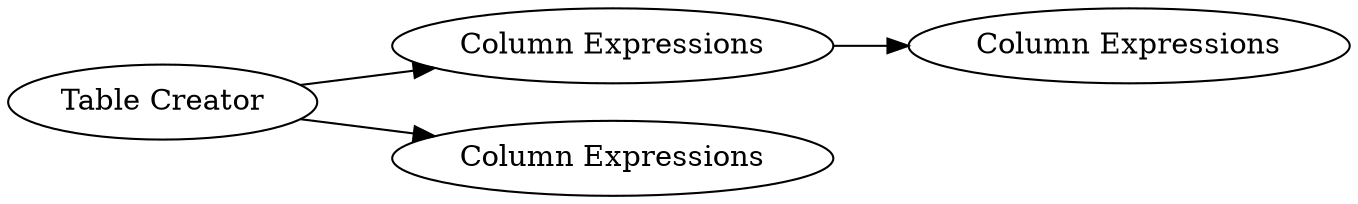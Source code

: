 digraph {
	4 -> 3
	4 -> 6
	3 -> 5
	5 [label="Column Expressions"]
	4 [label="Table Creator"]
	3 [label="Column Expressions"]
	6 [label="Column Expressions"]
	rankdir=LR
}
